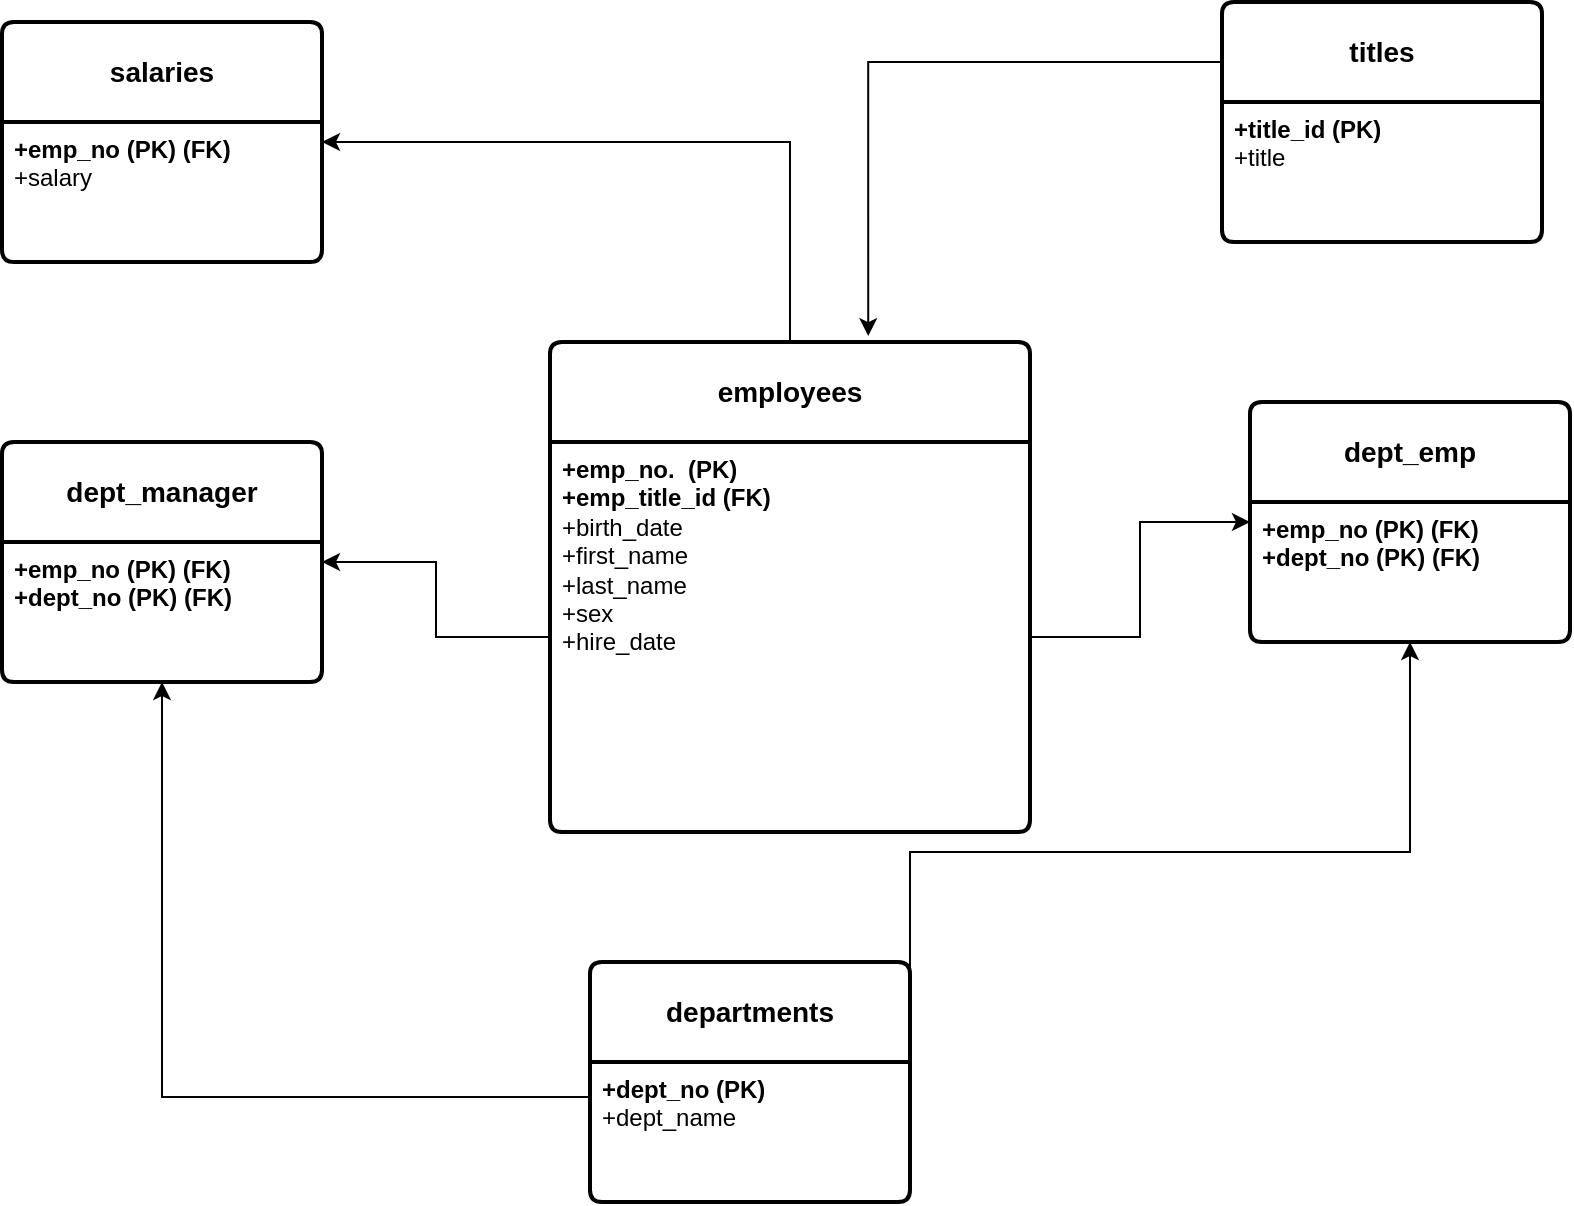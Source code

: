 <mxfile version="22.1.0" type="device">
  <diagram name="Page-1" id="JKgTCHGe90VnQLsuw29d">
    <mxGraphModel dx="1194" dy="660" grid="1" gridSize="10" guides="1" tooltips="1" connect="1" arrows="1" fold="1" page="1" pageScale="1" pageWidth="850" pageHeight="1100" math="0" shadow="0">
      <root>
        <mxCell id="0" />
        <mxCell id="1" parent="0" />
        <mxCell id="Bhxbf7K70JtJV-XX6LkR-80" value="" style="shape=tableRow;horizontal=0;startSize=0;swimlaneHead=0;swimlaneBody=0;fillColor=none;collapsible=0;dropTarget=0;points=[[0,0.5],[1,0.5]];portConstraint=eastwest;top=0;left=0;right=0;bottom=0;" vertex="1" parent="1">
          <mxGeometry x="294" y="170" width="180" height="30" as="geometry" />
        </mxCell>
        <mxCell id="Bhxbf7K70JtJV-XX6LkR-81" value="" style="shape=partialRectangle;connectable=0;fillColor=none;top=0;left=0;bottom=0;right=0;editable=1;overflow=hidden;whiteSpace=wrap;html=1;" vertex="1" parent="Bhxbf7K70JtJV-XX6LkR-80">
          <mxGeometry width="30" height="30" as="geometry">
            <mxRectangle width="30" height="30" as="alternateBounds" />
          </mxGeometry>
        </mxCell>
        <mxCell id="Bhxbf7K70JtJV-XX6LkR-105" style="edgeStyle=orthogonalEdgeStyle;rounded=0;orthogonalLoop=1;jettySize=auto;html=1;exitX=0.5;exitY=0;exitDx=0;exitDy=0;entryX=1;entryY=0.5;entryDx=0;entryDy=0;" edge="1" parent="1" source="Bhxbf7K70JtJV-XX6LkR-84" target="Bhxbf7K70JtJV-XX6LkR-90">
          <mxGeometry relative="1" as="geometry" />
        </mxCell>
        <mxCell id="Bhxbf7K70JtJV-XX6LkR-84" value="&lt;b&gt;employees&lt;/b&gt;" style="swimlane;childLayout=stackLayout;horizontal=1;startSize=50;horizontalStack=0;rounded=1;fontSize=14;fontStyle=0;strokeWidth=2;resizeParent=0;resizeLast=1;shadow=0;dashed=0;align=center;arcSize=4;whiteSpace=wrap;html=1;" vertex="1" parent="1">
          <mxGeometry x="304" y="200" width="240" height="245" as="geometry" />
        </mxCell>
        <mxCell id="Bhxbf7K70JtJV-XX6LkR-85" value="&lt;b&gt;+emp_no.&amp;nbsp; (PK)&lt;/b&gt;&lt;br&gt;&lt;b&gt;+emp_title_id (FK)&lt;/b&gt;&lt;br&gt;+birth_date&lt;br&gt;+first_name&lt;br&gt;+last_name&lt;br&gt;+sex&lt;br&gt;+hire_date" style="align=left;strokeColor=none;fillColor=none;spacingLeft=4;fontSize=12;verticalAlign=top;resizable=0;rotatable=0;part=1;html=1;" vertex="1" parent="Bhxbf7K70JtJV-XX6LkR-84">
          <mxGeometry y="50" width="240" height="195" as="geometry" />
        </mxCell>
        <mxCell id="Bhxbf7K70JtJV-XX6LkR-86" value="&lt;b&gt;dept_emp&lt;/b&gt;" style="swimlane;childLayout=stackLayout;horizontal=1;startSize=50;horizontalStack=0;rounded=1;fontSize=14;fontStyle=0;strokeWidth=2;resizeParent=0;resizeLast=1;shadow=0;dashed=0;align=center;arcSize=4;whiteSpace=wrap;html=1;" vertex="1" parent="1">
          <mxGeometry x="654" y="230" width="160" height="120" as="geometry" />
        </mxCell>
        <mxCell id="Bhxbf7K70JtJV-XX6LkR-87" value="&lt;b&gt;+emp_no (PK) (FK)&lt;br&gt;+dept_no (PK) (FK)&lt;/b&gt;" style="align=left;strokeColor=none;fillColor=none;spacingLeft=4;fontSize=12;verticalAlign=top;resizable=0;rotatable=0;part=1;html=1;" vertex="1" parent="Bhxbf7K70JtJV-XX6LkR-86">
          <mxGeometry y="50" width="160" height="70" as="geometry" />
        </mxCell>
        <mxCell id="Bhxbf7K70JtJV-XX6LkR-88" value="&lt;b&gt;dept_manager&lt;/b&gt;" style="swimlane;childLayout=stackLayout;horizontal=1;startSize=50;horizontalStack=0;rounded=1;fontSize=14;fontStyle=0;strokeWidth=2;resizeParent=0;resizeLast=1;shadow=0;dashed=0;align=center;arcSize=4;whiteSpace=wrap;html=1;" vertex="1" parent="1">
          <mxGeometry x="30" y="250" width="160" height="120" as="geometry" />
        </mxCell>
        <mxCell id="Bhxbf7K70JtJV-XX6LkR-89" value="&lt;b&gt;+emp_no (PK) (FK)&lt;br&gt;+dept_no (PK) (FK)&lt;/b&gt;" style="align=left;strokeColor=none;fillColor=none;spacingLeft=4;fontSize=12;verticalAlign=top;resizable=0;rotatable=0;part=1;html=1;" vertex="1" parent="Bhxbf7K70JtJV-XX6LkR-88">
          <mxGeometry y="50" width="160" height="70" as="geometry" />
        </mxCell>
        <mxCell id="Bhxbf7K70JtJV-XX6LkR-90" value="&lt;b&gt;salaries&lt;/b&gt;" style="swimlane;childLayout=stackLayout;horizontal=1;startSize=50;horizontalStack=0;rounded=1;fontSize=14;fontStyle=0;strokeWidth=2;resizeParent=0;resizeLast=1;shadow=0;dashed=0;align=center;arcSize=4;whiteSpace=wrap;html=1;" vertex="1" parent="1">
          <mxGeometry x="30" y="40" width="160" height="120" as="geometry" />
        </mxCell>
        <mxCell id="Bhxbf7K70JtJV-XX6LkR-91" value="&lt;b&gt;+emp_no (PK) (FK)&lt;/b&gt;&lt;br&gt;+salary" style="align=left;strokeColor=none;fillColor=none;spacingLeft=4;fontSize=12;verticalAlign=top;resizable=0;rotatable=0;part=1;html=1;" vertex="1" parent="Bhxbf7K70JtJV-XX6LkR-90">
          <mxGeometry y="50" width="160" height="70" as="geometry" />
        </mxCell>
        <mxCell id="Bhxbf7K70JtJV-XX6LkR-92" value="&lt;b&gt;titles&lt;/b&gt;" style="swimlane;childLayout=stackLayout;horizontal=1;startSize=50;horizontalStack=0;rounded=1;fontSize=14;fontStyle=0;strokeWidth=2;resizeParent=0;resizeLast=1;shadow=0;dashed=0;align=center;arcSize=4;whiteSpace=wrap;html=1;" vertex="1" parent="1">
          <mxGeometry x="640" y="30" width="160" height="120" as="geometry" />
        </mxCell>
        <mxCell id="Bhxbf7K70JtJV-XX6LkR-93" value="&lt;b&gt;+title_id (PK)&lt;/b&gt;&lt;br&gt;+title" style="align=left;strokeColor=none;fillColor=none;spacingLeft=4;fontSize=12;verticalAlign=top;resizable=0;rotatable=0;part=1;html=1;" vertex="1" parent="Bhxbf7K70JtJV-XX6LkR-92">
          <mxGeometry y="50" width="160" height="70" as="geometry" />
        </mxCell>
        <mxCell id="Bhxbf7K70JtJV-XX6LkR-94" value="&lt;b&gt;departments&lt;/b&gt;" style="swimlane;childLayout=stackLayout;horizontal=1;startSize=50;horizontalStack=0;rounded=1;fontSize=14;fontStyle=0;strokeWidth=2;resizeParent=0;resizeLast=1;shadow=0;dashed=0;align=center;arcSize=4;whiteSpace=wrap;html=1;" vertex="1" parent="1">
          <mxGeometry x="324" y="510" width="160" height="120" as="geometry" />
        </mxCell>
        <mxCell id="Bhxbf7K70JtJV-XX6LkR-95" value="&lt;b&gt;+dept_no (PK)&lt;/b&gt;&lt;br&gt;+dept_name" style="align=left;strokeColor=none;fillColor=none;spacingLeft=4;fontSize=12;verticalAlign=top;resizable=0;rotatable=0;part=1;html=1;" vertex="1" parent="Bhxbf7K70JtJV-XX6LkR-94">
          <mxGeometry y="50" width="160" height="70" as="geometry" />
        </mxCell>
        <mxCell id="Bhxbf7K70JtJV-XX6LkR-101" style="edgeStyle=orthogonalEdgeStyle;rounded=0;orthogonalLoop=1;jettySize=auto;html=1;exitX=1;exitY=0.5;exitDx=0;exitDy=0;entryX=0;entryY=0.5;entryDx=0;entryDy=0;" edge="1" parent="1" source="Bhxbf7K70JtJV-XX6LkR-85" target="Bhxbf7K70JtJV-XX6LkR-86">
          <mxGeometry relative="1" as="geometry" />
        </mxCell>
        <mxCell id="Bhxbf7K70JtJV-XX6LkR-102" style="edgeStyle=orthogonalEdgeStyle;rounded=0;orthogonalLoop=1;jettySize=auto;html=1;exitX=1;exitY=0;exitDx=0;exitDy=0;entryX=0.5;entryY=1;entryDx=0;entryDy=0;" edge="1" parent="1" source="Bhxbf7K70JtJV-XX6LkR-95" target="Bhxbf7K70JtJV-XX6LkR-87">
          <mxGeometry relative="1" as="geometry" />
        </mxCell>
        <mxCell id="Bhxbf7K70JtJV-XX6LkR-103" style="edgeStyle=orthogonalEdgeStyle;rounded=0;orthogonalLoop=1;jettySize=auto;html=1;entryX=1;entryY=0.5;entryDx=0;entryDy=0;" edge="1" parent="1" source="Bhxbf7K70JtJV-XX6LkR-85" target="Bhxbf7K70JtJV-XX6LkR-88">
          <mxGeometry relative="1" as="geometry" />
        </mxCell>
        <mxCell id="Bhxbf7K70JtJV-XX6LkR-104" style="edgeStyle=orthogonalEdgeStyle;rounded=0;orthogonalLoop=1;jettySize=auto;html=1;exitX=0;exitY=0.25;exitDx=0;exitDy=0;entryX=0.5;entryY=1;entryDx=0;entryDy=0;" edge="1" parent="1" source="Bhxbf7K70JtJV-XX6LkR-95" target="Bhxbf7K70JtJV-XX6LkR-89">
          <mxGeometry relative="1" as="geometry" />
        </mxCell>
        <mxCell id="Bhxbf7K70JtJV-XX6LkR-106" style="edgeStyle=orthogonalEdgeStyle;rounded=0;orthogonalLoop=1;jettySize=auto;html=1;exitX=0;exitY=0;exitDx=0;exitDy=0;entryX=0.663;entryY=-0.012;entryDx=0;entryDy=0;entryPerimeter=0;" edge="1" parent="1" source="Bhxbf7K70JtJV-XX6LkR-93" target="Bhxbf7K70JtJV-XX6LkR-84">
          <mxGeometry relative="1" as="geometry" />
        </mxCell>
      </root>
    </mxGraphModel>
  </diagram>
</mxfile>
